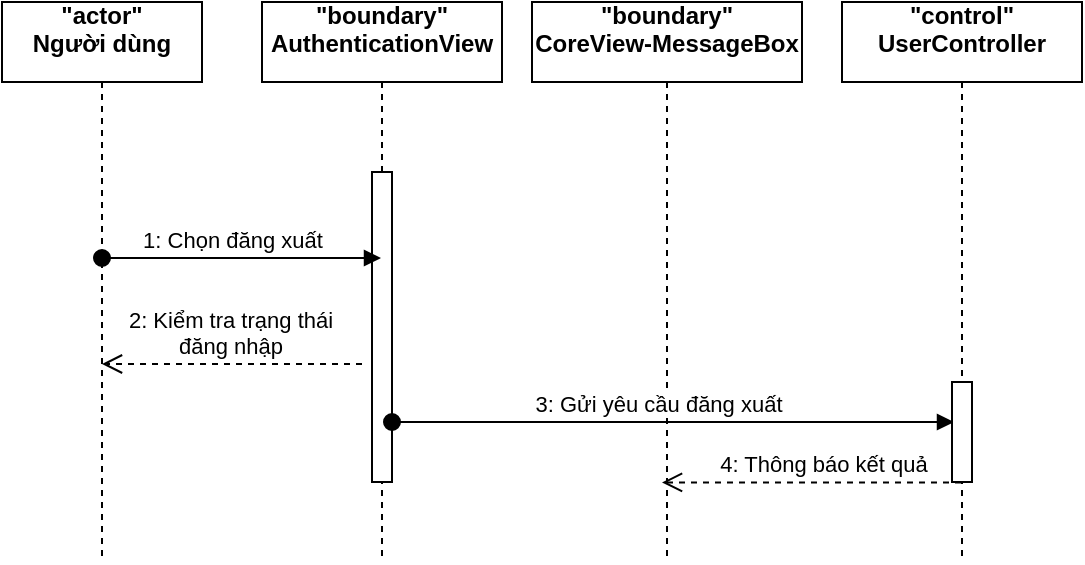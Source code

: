 <mxfile version="15.5.8" type="github">
  <diagram id="kgpKYQtTHZ0yAKxKKP6v" name="Page-1">
    <mxGraphModel dx="812" dy="481" grid="1" gridSize="10" guides="1" tooltips="1" connect="1" arrows="1" fold="1" page="1" pageScale="1" pageWidth="850" pageHeight="1100" math="0" shadow="0">
      <root>
        <mxCell id="0" />
        <mxCell id="1" parent="0" />
        <mxCell id="3nuBFxr9cyL0pnOWT2aG-1" value="&quot;actor&quot;&#xa;Người dùng&#xa;" style="shape=umlLifeline;perimeter=lifelinePerimeter;container=1;collapsible=0;recursiveResize=0;rounded=0;shadow=0;strokeWidth=1;fontStyle=1" parent="1" vertex="1">
          <mxGeometry x="100" y="80" width="100" height="280" as="geometry" />
        </mxCell>
        <mxCell id="3nuBFxr9cyL0pnOWT2aG-5" value="&quot;boundary&quot;&#xa;AuthenticationView&#xa;" style="shape=umlLifeline;perimeter=lifelinePerimeter;container=1;collapsible=0;recursiveResize=0;rounded=0;shadow=0;strokeWidth=1;fontStyle=1" parent="1" vertex="1">
          <mxGeometry x="230" y="80" width="120" height="280" as="geometry" />
        </mxCell>
        <mxCell id="3nuBFxr9cyL0pnOWT2aG-6" value="" style="points=[];perimeter=orthogonalPerimeter;rounded=0;shadow=0;strokeWidth=1;" parent="3nuBFxr9cyL0pnOWT2aG-5" vertex="1">
          <mxGeometry x="55" y="85" width="10" height="155" as="geometry" />
        </mxCell>
        <mxCell id="KFKGkG7VKPks62WZXjRc-1" value="&quot;boundary&quot;&#xa;CoreView-MessageBox&#xa;" style="shape=umlLifeline;perimeter=lifelinePerimeter;container=1;collapsible=0;recursiveResize=0;rounded=0;shadow=0;strokeWidth=1;fontStyle=1" parent="1" vertex="1">
          <mxGeometry x="365" y="80" width="135" height="280" as="geometry" />
        </mxCell>
        <mxCell id="cvH03DsBMHZBTObERGHX-11" value="3: Gửi yêu cầu đăng xuất" style="verticalAlign=bottom;startArrow=oval;endArrow=block;startSize=8;shadow=0;strokeWidth=1;entryX=0.1;entryY=0.4;entryDx=0;entryDy=0;entryPerimeter=0;" edge="1" parent="KFKGkG7VKPks62WZXjRc-1" target="cvH03DsBMHZBTObERGHX-12">
          <mxGeometry x="-0.051" relative="1" as="geometry">
            <mxPoint x="-70" y="210" as="sourcePoint" />
            <mxPoint x="69.5" y="210" as="targetPoint" />
            <Array as="points">
              <mxPoint x="40" y="210" />
            </Array>
            <mxPoint as="offset" />
          </mxGeometry>
        </mxCell>
        <mxCell id="KFKGkG7VKPks62WZXjRc-3" value="&quot;control&quot;&#xa;UserController&#xa;" style="shape=umlLifeline;perimeter=lifelinePerimeter;container=1;collapsible=0;recursiveResize=0;rounded=0;shadow=0;strokeWidth=1;fontStyle=1" parent="1" vertex="1">
          <mxGeometry x="520" y="80" width="120" height="280" as="geometry" />
        </mxCell>
        <mxCell id="cvH03DsBMHZBTObERGHX-12" value="" style="points=[];perimeter=orthogonalPerimeter;rounded=0;shadow=0;strokeWidth=1;" vertex="1" parent="KFKGkG7VKPks62WZXjRc-3">
          <mxGeometry x="55" y="190" width="10" height="50" as="geometry" />
        </mxCell>
        <mxCell id="cvH03DsBMHZBTObERGHX-13" value="4: Thông báo kết quả" style="verticalAlign=bottom;endArrow=open;dashed=1;endSize=8;shadow=0;strokeWidth=1;entryX=0.51;entryY=0.453;entryDx=0;entryDy=0;entryPerimeter=0;" edge="1" parent="KFKGkG7VKPks62WZXjRc-3" source="KFKGkG7VKPks62WZXjRc-3">
          <mxGeometry x="-0.07" relative="1" as="geometry">
            <mxPoint x="-90" y="240.2" as="targetPoint" />
            <mxPoint x="39" y="240" as="sourcePoint" />
            <mxPoint x="1" as="offset" />
            <Array as="points" />
          </mxGeometry>
        </mxCell>
        <mxCell id="KFKGkG7VKPks62WZXjRc-7" value="1: Chọn đăng xuất" style="verticalAlign=bottom;startArrow=oval;endArrow=block;startSize=8;shadow=0;strokeWidth=1;" parent="1" target="3nuBFxr9cyL0pnOWT2aG-5" edge="1">
          <mxGeometry x="-0.064" relative="1" as="geometry">
            <mxPoint x="150" y="208" as="sourcePoint" />
            <mxPoint x="220" y="180" as="targetPoint" />
            <Array as="points">
              <mxPoint x="260" y="208" />
            </Array>
            <mxPoint as="offset" />
          </mxGeometry>
        </mxCell>
        <mxCell id="KFKGkG7VKPks62WZXjRc-30" value="2: Kiểm tra trạng thái &#xa;đăng nhập" style="verticalAlign=bottom;endArrow=open;dashed=1;endSize=8;shadow=0;strokeWidth=1;" parent="1" edge="1">
          <mxGeometry x="0.007" relative="1" as="geometry">
            <mxPoint x="150" y="261" as="targetPoint" />
            <mxPoint x="280" y="261" as="sourcePoint" />
            <mxPoint as="offset" />
            <Array as="points" />
          </mxGeometry>
        </mxCell>
      </root>
    </mxGraphModel>
  </diagram>
</mxfile>
